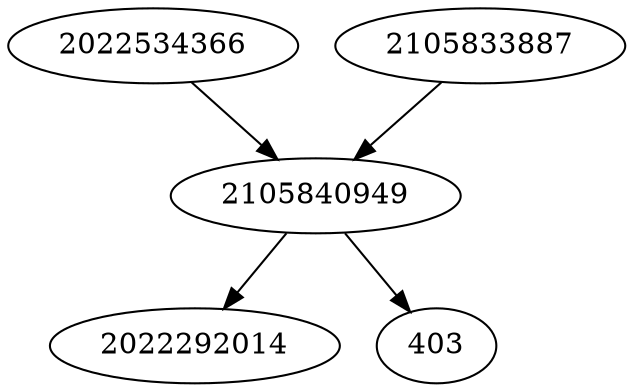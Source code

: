 strict digraph  {
2022292014;
403;
2105840949;
2022534366;
2105833887;
2105840949 -> 2022292014;
2105840949 -> 403;
2022534366 -> 2105840949;
2105833887 -> 2105840949;
}
